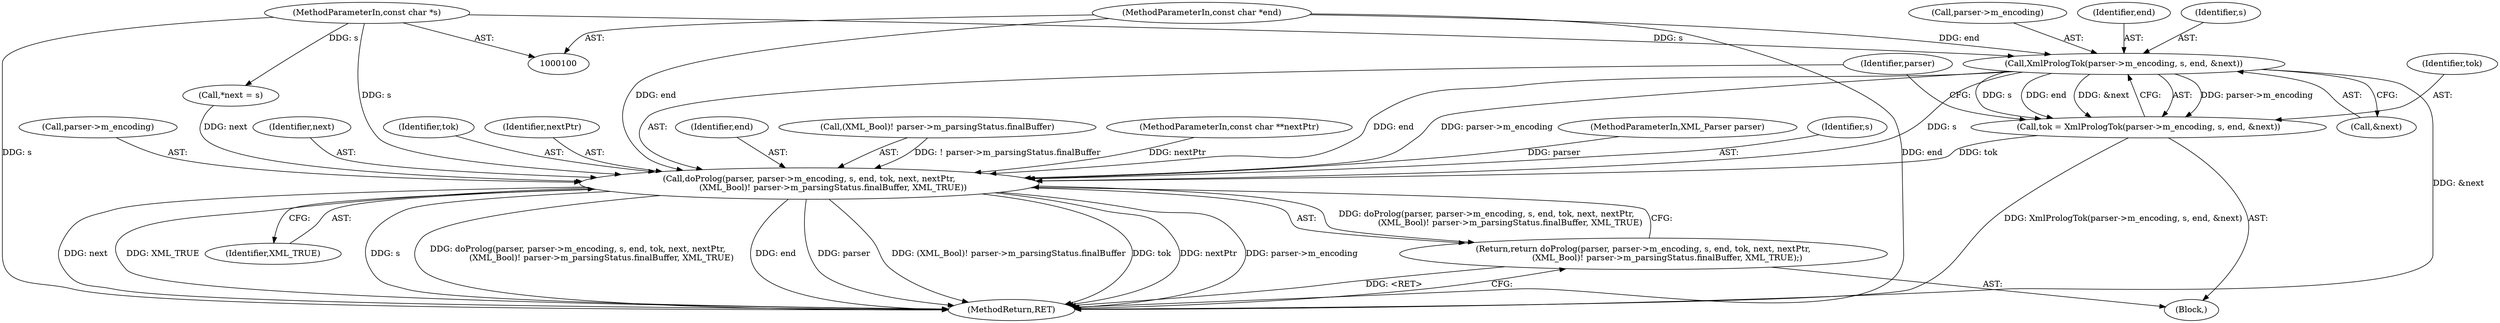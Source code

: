 digraph "0_libexpat_c20b758c332d9a13afbbb276d30db1d183a85d43_3@pointer" {
"1000113" [label="(Call,XmlPrologTok(parser->m_encoding, s, end, &next))"];
"1000102" [label="(MethodParameterIn,const char *s)"];
"1000103" [label="(MethodParameterIn,const char *end)"];
"1000111" [label="(Call,tok = XmlPrologTok(parser->m_encoding, s, end, &next))"];
"1000122" [label="(Call,doProlog(parser, parser->m_encoding, s, end, tok, next, nextPtr,\n                  (XML_Bool)! parser->m_parsingStatus.finalBuffer, XML_TRUE))"];
"1000121" [label="(Return,return doProlog(parser, parser->m_encoding, s, end, tok, next, nextPtr,\n                  (XML_Bool)! parser->m_parsingStatus.finalBuffer, XML_TRUE);)"];
"1000130" [label="(Identifier,next)"];
"1000111" [label="(Call,tok = XmlPrologTok(parser->m_encoding, s, end, &next))"];
"1000117" [label="(Identifier,s)"];
"1000102" [label="(MethodParameterIn,const char *s)"];
"1000101" [label="(MethodParameterIn,XML_Parser parser)"];
"1000114" [label="(Call,parser->m_encoding)"];
"1000127" [label="(Identifier,s)"];
"1000119" [label="(Call,&next)"];
"1000124" [label="(Call,parser->m_encoding)"];
"1000113" [label="(Call,XmlPrologTok(parser->m_encoding, s, end, &next))"];
"1000118" [label="(Identifier,end)"];
"1000141" [label="(MethodReturn,RET)"];
"1000140" [label="(Identifier,XML_TRUE)"];
"1000129" [label="(Identifier,tok)"];
"1000123" [label="(Identifier,parser)"];
"1000131" [label="(Identifier,nextPtr)"];
"1000112" [label="(Identifier,tok)"];
"1000128" [label="(Identifier,end)"];
"1000107" [label="(Call,*next = s)"];
"1000122" [label="(Call,doProlog(parser, parser->m_encoding, s, end, tok, next, nextPtr,\n                  (XML_Bool)! parser->m_parsingStatus.finalBuffer, XML_TRUE))"];
"1000103" [label="(MethodParameterIn,const char *end)"];
"1000104" [label="(MethodParameterIn,const char **nextPtr)"];
"1000132" [label="(Call,(XML_Bool)! parser->m_parsingStatus.finalBuffer)"];
"1000105" [label="(Block,)"];
"1000121" [label="(Return,return doProlog(parser, parser->m_encoding, s, end, tok, next, nextPtr,\n                  (XML_Bool)! parser->m_parsingStatus.finalBuffer, XML_TRUE);)"];
"1000113" -> "1000111"  [label="AST: "];
"1000113" -> "1000119"  [label="CFG: "];
"1000114" -> "1000113"  [label="AST: "];
"1000117" -> "1000113"  [label="AST: "];
"1000118" -> "1000113"  [label="AST: "];
"1000119" -> "1000113"  [label="AST: "];
"1000111" -> "1000113"  [label="CFG: "];
"1000113" -> "1000141"  [label="DDG: &next"];
"1000113" -> "1000111"  [label="DDG: parser->m_encoding"];
"1000113" -> "1000111"  [label="DDG: s"];
"1000113" -> "1000111"  [label="DDG: end"];
"1000113" -> "1000111"  [label="DDG: &next"];
"1000102" -> "1000113"  [label="DDG: s"];
"1000103" -> "1000113"  [label="DDG: end"];
"1000113" -> "1000122"  [label="DDG: parser->m_encoding"];
"1000113" -> "1000122"  [label="DDG: s"];
"1000113" -> "1000122"  [label="DDG: end"];
"1000102" -> "1000100"  [label="AST: "];
"1000102" -> "1000141"  [label="DDG: s"];
"1000102" -> "1000107"  [label="DDG: s"];
"1000102" -> "1000122"  [label="DDG: s"];
"1000103" -> "1000100"  [label="AST: "];
"1000103" -> "1000141"  [label="DDG: end"];
"1000103" -> "1000122"  [label="DDG: end"];
"1000111" -> "1000105"  [label="AST: "];
"1000112" -> "1000111"  [label="AST: "];
"1000123" -> "1000111"  [label="CFG: "];
"1000111" -> "1000141"  [label="DDG: XmlPrologTok(parser->m_encoding, s, end, &next)"];
"1000111" -> "1000122"  [label="DDG: tok"];
"1000122" -> "1000121"  [label="AST: "];
"1000122" -> "1000140"  [label="CFG: "];
"1000123" -> "1000122"  [label="AST: "];
"1000124" -> "1000122"  [label="AST: "];
"1000127" -> "1000122"  [label="AST: "];
"1000128" -> "1000122"  [label="AST: "];
"1000129" -> "1000122"  [label="AST: "];
"1000130" -> "1000122"  [label="AST: "];
"1000131" -> "1000122"  [label="AST: "];
"1000132" -> "1000122"  [label="AST: "];
"1000140" -> "1000122"  [label="AST: "];
"1000121" -> "1000122"  [label="CFG: "];
"1000122" -> "1000141"  [label="DDG: next"];
"1000122" -> "1000141"  [label="DDG: XML_TRUE"];
"1000122" -> "1000141"  [label="DDG: s"];
"1000122" -> "1000141"  [label="DDG: doProlog(parser, parser->m_encoding, s, end, tok, next, nextPtr,\n                  (XML_Bool)! parser->m_parsingStatus.finalBuffer, XML_TRUE)"];
"1000122" -> "1000141"  [label="DDG: end"];
"1000122" -> "1000141"  [label="DDG: parser"];
"1000122" -> "1000141"  [label="DDG: (XML_Bool)! parser->m_parsingStatus.finalBuffer"];
"1000122" -> "1000141"  [label="DDG: tok"];
"1000122" -> "1000141"  [label="DDG: nextPtr"];
"1000122" -> "1000141"  [label="DDG: parser->m_encoding"];
"1000122" -> "1000121"  [label="DDG: doProlog(parser, parser->m_encoding, s, end, tok, next, nextPtr,\n                  (XML_Bool)! parser->m_parsingStatus.finalBuffer, XML_TRUE)"];
"1000101" -> "1000122"  [label="DDG: parser"];
"1000107" -> "1000122"  [label="DDG: next"];
"1000104" -> "1000122"  [label="DDG: nextPtr"];
"1000132" -> "1000122"  [label="DDG: ! parser->m_parsingStatus.finalBuffer"];
"1000121" -> "1000105"  [label="AST: "];
"1000141" -> "1000121"  [label="CFG: "];
"1000121" -> "1000141"  [label="DDG: <RET>"];
}
